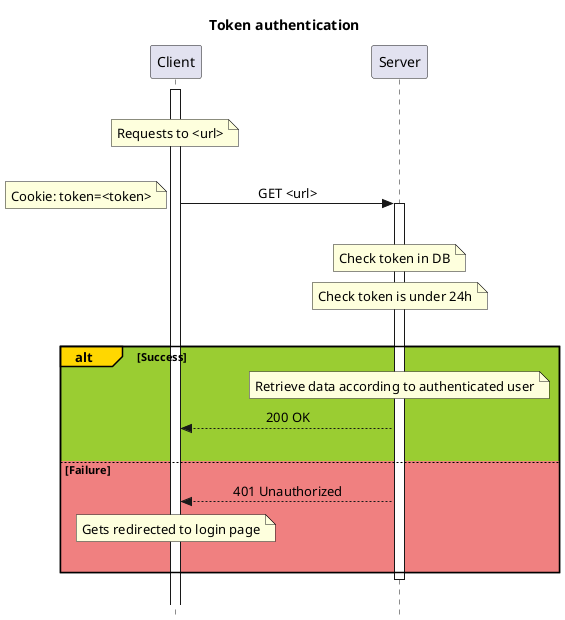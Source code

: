 @startuml
'https://plantuml.com/sequence-diagram

title **Token authentication**

skinparam ParticipantPadding 80
skinparam style strictuml
skinparam sequenceMessageAlign center

participant Client as cli
participant Server as srv

|||
activate cli

note over cli: Requests to <url>

|||

cli -> srv: GET <url>
note left: Cookie: token=<token>

|||
activate srv

note over srv: Check token in DB
note over srv: Check token is under 24h

|||

alt#gold #yellowgreen Success
    note over srv: Retrieve data according to authenticated user
    cli <-- srv: 200 OK
    |||
else #lightcoral Failure
    cli <-- srv: 401 Unauthorized
    note over cli: Gets redirected to login page
    |||
end

deactivate srv

|||

@enduml
